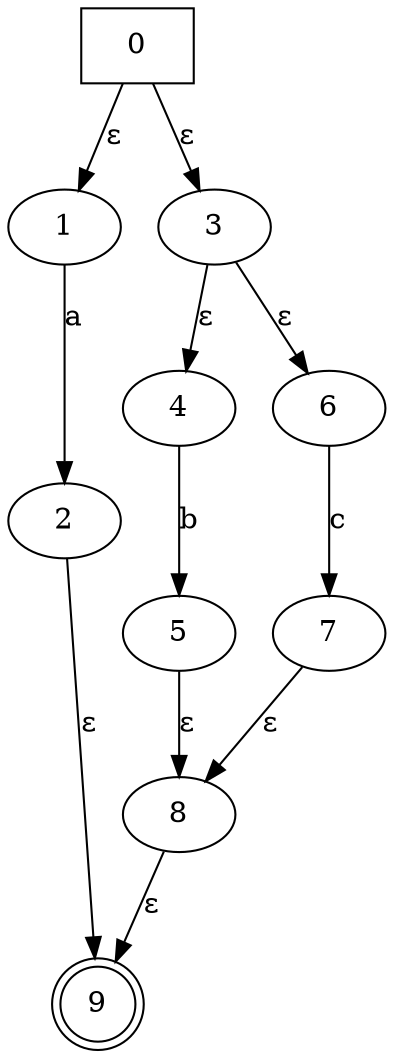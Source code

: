 digraph NFA {
	0;
	1;
	2;
	3;
	4;
	5;
	6;
	7;
	8;
	9;
	1 -> 2 [label="a"];
	4 -> 5 [label="b"];
	6 -> 7 [label="c"];
	0 -> 1 [label="ε"];
	0 -> 3 [label="ε"];
	2 -> 9 [label="ε"];
	3 -> 4 [label="ε"];
	3 -> 6 [label="ε"];
	5 -> 8 [label="ε"];
	7 -> 8 [label="ε"];
	8 -> 9 [label="ε"];
	9 [shape=doublecircle];
	0 [shape=box];
}
